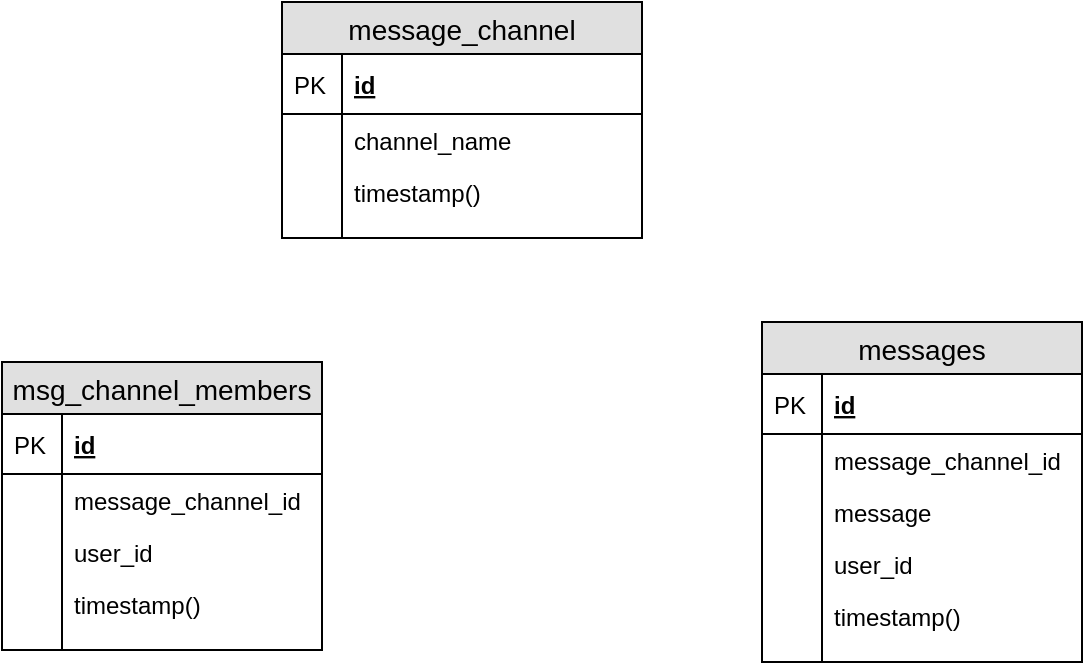 <mxfile version="12.1.9" pages="1"><diagram id="lGYQ1x60D2F4oDiDOeA4" name="Page-1"><mxGraphModel dx="854" dy="506" grid="1" gridSize="10" guides="1" tooltips="1" connect="1" arrows="1" fold="1" page="1" pageScale="1" pageWidth="850" pageHeight="1100" math="0" shadow="0"><root><mxCell id="0"/><mxCell id="1" parent="0"/><mxCell id="-0Njc3VxRMjv22hRahcv-2" value="message_channel" style="swimlane;fontStyle=0;childLayout=stackLayout;horizontal=1;startSize=26;fillColor=#e0e0e0;horizontalStack=0;resizeParent=1;resizeParentMax=0;resizeLast=0;collapsible=1;marginBottom=0;swimlaneFillColor=#ffffff;align=center;fontSize=14;" vertex="1" parent="1"><mxGeometry x="250" y="170" width="180" height="118" as="geometry"/></mxCell><mxCell id="-0Njc3VxRMjv22hRahcv-3" value="id" style="shape=partialRectangle;top=0;left=0;right=0;bottom=1;align=left;verticalAlign=middle;fillColor=none;spacingLeft=34;spacingRight=4;overflow=hidden;rotatable=0;points=[[0,0.5],[1,0.5]];portConstraint=eastwest;dropTarget=0;fontStyle=5;fontSize=12;" vertex="1" parent="-0Njc3VxRMjv22hRahcv-2"><mxGeometry y="26" width="180" height="30" as="geometry"/></mxCell><mxCell id="-0Njc3VxRMjv22hRahcv-4" value="PK" style="shape=partialRectangle;top=0;left=0;bottom=0;fillColor=none;align=left;verticalAlign=middle;spacingLeft=4;spacingRight=4;overflow=hidden;rotatable=0;points=[];portConstraint=eastwest;part=1;fontSize=12;" vertex="1" connectable="0" parent="-0Njc3VxRMjv22hRahcv-3"><mxGeometry width="30" height="30" as="geometry"/></mxCell><mxCell id="-0Njc3VxRMjv22hRahcv-5" value="channel_name" style="shape=partialRectangle;top=0;left=0;right=0;bottom=0;align=left;verticalAlign=top;fillColor=none;spacingLeft=34;spacingRight=4;overflow=hidden;rotatable=0;points=[[0,0.5],[1,0.5]];portConstraint=eastwest;dropTarget=0;fontSize=12;" vertex="1" parent="-0Njc3VxRMjv22hRahcv-2"><mxGeometry y="56" width="180" height="26" as="geometry"/></mxCell><mxCell id="-0Njc3VxRMjv22hRahcv-6" value="" style="shape=partialRectangle;top=0;left=0;bottom=0;fillColor=none;align=left;verticalAlign=top;spacingLeft=4;spacingRight=4;overflow=hidden;rotatable=0;points=[];portConstraint=eastwest;part=1;fontSize=12;" vertex="1" connectable="0" parent="-0Njc3VxRMjv22hRahcv-5"><mxGeometry width="30" height="26" as="geometry"/></mxCell><mxCell id="-0Njc3VxRMjv22hRahcv-7" value="timestamp()" style="shape=partialRectangle;top=0;left=0;right=0;bottom=0;align=left;verticalAlign=top;fillColor=none;spacingLeft=34;spacingRight=4;overflow=hidden;rotatable=0;points=[[0,0.5],[1,0.5]];portConstraint=eastwest;dropTarget=0;fontSize=12;" vertex="1" parent="-0Njc3VxRMjv22hRahcv-2"><mxGeometry y="82" width="180" height="26" as="geometry"/></mxCell><mxCell id="-0Njc3VxRMjv22hRahcv-8" value="" style="shape=partialRectangle;top=0;left=0;bottom=0;fillColor=none;align=left;verticalAlign=top;spacingLeft=4;spacingRight=4;overflow=hidden;rotatable=0;points=[];portConstraint=eastwest;part=1;fontSize=12;" vertex="1" connectable="0" parent="-0Njc3VxRMjv22hRahcv-7"><mxGeometry width="30" height="26" as="geometry"/></mxCell><mxCell id="-0Njc3VxRMjv22hRahcv-11" value="" style="shape=partialRectangle;top=0;left=0;right=0;bottom=0;align=left;verticalAlign=top;fillColor=none;spacingLeft=34;spacingRight=4;overflow=hidden;rotatable=0;points=[[0,0.5],[1,0.5]];portConstraint=eastwest;dropTarget=0;fontSize=12;" vertex="1" parent="-0Njc3VxRMjv22hRahcv-2"><mxGeometry y="108" width="180" height="10" as="geometry"/></mxCell><mxCell id="-0Njc3VxRMjv22hRahcv-12" value="" style="shape=partialRectangle;top=0;left=0;bottom=0;fillColor=none;align=left;verticalAlign=top;spacingLeft=4;spacingRight=4;overflow=hidden;rotatable=0;points=[];portConstraint=eastwest;part=1;fontSize=12;" vertex="1" connectable="0" parent="-0Njc3VxRMjv22hRahcv-11"><mxGeometry width="30" height="10" as="geometry"/></mxCell><mxCell id="-0Njc3VxRMjv22hRahcv-22" value="msg_channel_members" style="swimlane;fontStyle=0;childLayout=stackLayout;horizontal=1;startSize=26;fillColor=#e0e0e0;horizontalStack=0;resizeParent=1;resizeParentMax=0;resizeLast=0;collapsible=1;marginBottom=0;swimlaneFillColor=#ffffff;align=center;fontSize=14;" vertex="1" parent="1"><mxGeometry x="110" y="350" width="160" height="144" as="geometry"/></mxCell><mxCell id="-0Njc3VxRMjv22hRahcv-23" value="id" style="shape=partialRectangle;top=0;left=0;right=0;bottom=1;align=left;verticalAlign=middle;fillColor=none;spacingLeft=34;spacingRight=4;overflow=hidden;rotatable=0;points=[[0,0.5],[1,0.5]];portConstraint=eastwest;dropTarget=0;fontStyle=5;fontSize=12;" vertex="1" parent="-0Njc3VxRMjv22hRahcv-22"><mxGeometry y="26" width="160" height="30" as="geometry"/></mxCell><mxCell id="-0Njc3VxRMjv22hRahcv-24" value="PK" style="shape=partialRectangle;top=0;left=0;bottom=0;fillColor=none;align=left;verticalAlign=middle;spacingLeft=4;spacingRight=4;overflow=hidden;rotatable=0;points=[];portConstraint=eastwest;part=1;fontSize=12;" vertex="1" connectable="0" parent="-0Njc3VxRMjv22hRahcv-23"><mxGeometry width="30" height="30" as="geometry"/></mxCell><mxCell id="-0Njc3VxRMjv22hRahcv-25" value="message_channel_id" style="shape=partialRectangle;top=0;left=0;right=0;bottom=0;align=left;verticalAlign=top;fillColor=none;spacingLeft=34;spacingRight=4;overflow=hidden;rotatable=0;points=[[0,0.5],[1,0.5]];portConstraint=eastwest;dropTarget=0;fontSize=12;" vertex="1" parent="-0Njc3VxRMjv22hRahcv-22"><mxGeometry y="56" width="160" height="26" as="geometry"/></mxCell><mxCell id="-0Njc3VxRMjv22hRahcv-26" value="" style="shape=partialRectangle;top=0;left=0;bottom=0;fillColor=none;align=left;verticalAlign=top;spacingLeft=4;spacingRight=4;overflow=hidden;rotatable=0;points=[];portConstraint=eastwest;part=1;fontSize=12;" vertex="1" connectable="0" parent="-0Njc3VxRMjv22hRahcv-25"><mxGeometry width="30" height="26" as="geometry"/></mxCell><mxCell id="-0Njc3VxRMjv22hRahcv-27" value="user_id" style="shape=partialRectangle;top=0;left=0;right=0;bottom=0;align=left;verticalAlign=top;fillColor=none;spacingLeft=34;spacingRight=4;overflow=hidden;rotatable=0;points=[[0,0.5],[1,0.5]];portConstraint=eastwest;dropTarget=0;fontSize=12;" vertex="1" parent="-0Njc3VxRMjv22hRahcv-22"><mxGeometry y="82" width="160" height="26" as="geometry"/></mxCell><mxCell id="-0Njc3VxRMjv22hRahcv-28" value="" style="shape=partialRectangle;top=0;left=0;bottom=0;fillColor=none;align=left;verticalAlign=top;spacingLeft=4;spacingRight=4;overflow=hidden;rotatable=0;points=[];portConstraint=eastwest;part=1;fontSize=12;" vertex="1" connectable="0" parent="-0Njc3VxRMjv22hRahcv-27"><mxGeometry width="30" height="26" as="geometry"/></mxCell><mxCell id="-0Njc3VxRMjv22hRahcv-29" value="timestamp()" style="shape=partialRectangle;top=0;left=0;right=0;bottom=0;align=left;verticalAlign=top;fillColor=none;spacingLeft=34;spacingRight=4;overflow=hidden;rotatable=0;points=[[0,0.5],[1,0.5]];portConstraint=eastwest;dropTarget=0;fontSize=12;" vertex="1" parent="-0Njc3VxRMjv22hRahcv-22"><mxGeometry y="108" width="160" height="26" as="geometry"/></mxCell><mxCell id="-0Njc3VxRMjv22hRahcv-30" value="" style="shape=partialRectangle;top=0;left=0;bottom=0;fillColor=none;align=left;verticalAlign=top;spacingLeft=4;spacingRight=4;overflow=hidden;rotatable=0;points=[];portConstraint=eastwest;part=1;fontSize=12;" vertex="1" connectable="0" parent="-0Njc3VxRMjv22hRahcv-29"><mxGeometry width="30" height="26" as="geometry"/></mxCell><mxCell id="-0Njc3VxRMjv22hRahcv-31" value="" style="shape=partialRectangle;top=0;left=0;right=0;bottom=0;align=left;verticalAlign=top;fillColor=none;spacingLeft=34;spacingRight=4;overflow=hidden;rotatable=0;points=[[0,0.5],[1,0.5]];portConstraint=eastwest;dropTarget=0;fontSize=12;" vertex="1" parent="-0Njc3VxRMjv22hRahcv-22"><mxGeometry y="134" width="160" height="10" as="geometry"/></mxCell><mxCell id="-0Njc3VxRMjv22hRahcv-32" value="" style="shape=partialRectangle;top=0;left=0;bottom=0;fillColor=none;align=left;verticalAlign=top;spacingLeft=4;spacingRight=4;overflow=hidden;rotatable=0;points=[];portConstraint=eastwest;part=1;fontSize=12;" vertex="1" connectable="0" parent="-0Njc3VxRMjv22hRahcv-31"><mxGeometry width="30" height="10" as="geometry"/></mxCell><mxCell id="-0Njc3VxRMjv22hRahcv-33" value="messages" style="swimlane;fontStyle=0;childLayout=stackLayout;horizontal=1;startSize=26;fillColor=#e0e0e0;horizontalStack=0;resizeParent=1;resizeParentMax=0;resizeLast=0;collapsible=1;marginBottom=0;swimlaneFillColor=#ffffff;align=center;fontSize=14;" vertex="1" parent="1"><mxGeometry x="490" y="330" width="160" height="170" as="geometry"/></mxCell><mxCell id="-0Njc3VxRMjv22hRahcv-34" value="id" style="shape=partialRectangle;top=0;left=0;right=0;bottom=1;align=left;verticalAlign=middle;fillColor=none;spacingLeft=34;spacingRight=4;overflow=hidden;rotatable=0;points=[[0,0.5],[1,0.5]];portConstraint=eastwest;dropTarget=0;fontStyle=5;fontSize=12;" vertex="1" parent="-0Njc3VxRMjv22hRahcv-33"><mxGeometry y="26" width="160" height="30" as="geometry"/></mxCell><mxCell id="-0Njc3VxRMjv22hRahcv-35" value="PK" style="shape=partialRectangle;top=0;left=0;bottom=0;fillColor=none;align=left;verticalAlign=middle;spacingLeft=4;spacingRight=4;overflow=hidden;rotatable=0;points=[];portConstraint=eastwest;part=1;fontSize=12;" vertex="1" connectable="0" parent="-0Njc3VxRMjv22hRahcv-34"><mxGeometry width="30" height="30" as="geometry"/></mxCell><mxCell id="-0Njc3VxRMjv22hRahcv-36" value="message_channel_id" style="shape=partialRectangle;top=0;left=0;right=0;bottom=0;align=left;verticalAlign=top;fillColor=none;spacingLeft=34;spacingRight=4;overflow=hidden;rotatable=0;points=[[0,0.5],[1,0.5]];portConstraint=eastwest;dropTarget=0;fontSize=12;" vertex="1" parent="-0Njc3VxRMjv22hRahcv-33"><mxGeometry y="56" width="160" height="26" as="geometry"/></mxCell><mxCell id="-0Njc3VxRMjv22hRahcv-37" value="" style="shape=partialRectangle;top=0;left=0;bottom=0;fillColor=none;align=left;verticalAlign=top;spacingLeft=4;spacingRight=4;overflow=hidden;rotatable=0;points=[];portConstraint=eastwest;part=1;fontSize=12;" vertex="1" connectable="0" parent="-0Njc3VxRMjv22hRahcv-36"><mxGeometry width="30" height="26" as="geometry"/></mxCell><mxCell id="-0Njc3VxRMjv22hRahcv-38" value="message" style="shape=partialRectangle;top=0;left=0;right=0;bottom=0;align=left;verticalAlign=top;fillColor=none;spacingLeft=34;spacingRight=4;overflow=hidden;rotatable=0;points=[[0,0.5],[1,0.5]];portConstraint=eastwest;dropTarget=0;fontSize=12;" vertex="1" parent="-0Njc3VxRMjv22hRahcv-33"><mxGeometry y="82" width="160" height="26" as="geometry"/></mxCell><mxCell id="-0Njc3VxRMjv22hRahcv-39" value="" style="shape=partialRectangle;top=0;left=0;bottom=0;fillColor=none;align=left;verticalAlign=top;spacingLeft=4;spacingRight=4;overflow=hidden;rotatable=0;points=[];portConstraint=eastwest;part=1;fontSize=12;" vertex="1" connectable="0" parent="-0Njc3VxRMjv22hRahcv-38"><mxGeometry width="30" height="26" as="geometry"/></mxCell><mxCell id="-0Njc3VxRMjv22hRahcv-40" value="user_id" style="shape=partialRectangle;top=0;left=0;right=0;bottom=0;align=left;verticalAlign=top;fillColor=none;spacingLeft=34;spacingRight=4;overflow=hidden;rotatable=0;points=[[0,0.5],[1,0.5]];portConstraint=eastwest;dropTarget=0;fontSize=12;" vertex="1" parent="-0Njc3VxRMjv22hRahcv-33"><mxGeometry y="108" width="160" height="26" as="geometry"/></mxCell><mxCell id="-0Njc3VxRMjv22hRahcv-41" value="" style="shape=partialRectangle;top=0;left=0;bottom=0;fillColor=none;align=left;verticalAlign=top;spacingLeft=4;spacingRight=4;overflow=hidden;rotatable=0;points=[];portConstraint=eastwest;part=1;fontSize=12;" vertex="1" connectable="0" parent="-0Njc3VxRMjv22hRahcv-40"><mxGeometry width="30" height="26" as="geometry"/></mxCell><mxCell id="-0Njc3VxRMjv22hRahcv-44" value="timestamp()" style="shape=partialRectangle;top=0;left=0;right=0;bottom=0;align=left;verticalAlign=top;fillColor=none;spacingLeft=34;spacingRight=4;overflow=hidden;rotatable=0;points=[[0,0.5],[1,0.5]];portConstraint=eastwest;dropTarget=0;fontSize=12;" vertex="1" parent="-0Njc3VxRMjv22hRahcv-33"><mxGeometry y="134" width="160" height="26" as="geometry"/></mxCell><mxCell id="-0Njc3VxRMjv22hRahcv-45" value="" style="shape=partialRectangle;top=0;left=0;bottom=0;fillColor=none;align=left;verticalAlign=top;spacingLeft=4;spacingRight=4;overflow=hidden;rotatable=0;points=[];portConstraint=eastwest;part=1;fontSize=12;" vertex="1" connectable="0" parent="-0Njc3VxRMjv22hRahcv-44"><mxGeometry width="30" height="26" as="geometry"/></mxCell><mxCell id="-0Njc3VxRMjv22hRahcv-42" value="" style="shape=partialRectangle;top=0;left=0;right=0;bottom=0;align=left;verticalAlign=top;fillColor=none;spacingLeft=34;spacingRight=4;overflow=hidden;rotatable=0;points=[[0,0.5],[1,0.5]];portConstraint=eastwest;dropTarget=0;fontSize=12;" vertex="1" parent="-0Njc3VxRMjv22hRahcv-33"><mxGeometry y="160" width="160" height="10" as="geometry"/></mxCell><mxCell id="-0Njc3VxRMjv22hRahcv-43" value="" style="shape=partialRectangle;top=0;left=0;bottom=0;fillColor=none;align=left;verticalAlign=top;spacingLeft=4;spacingRight=4;overflow=hidden;rotatable=0;points=[];portConstraint=eastwest;part=1;fontSize=12;" vertex="1" connectable="0" parent="-0Njc3VxRMjv22hRahcv-42"><mxGeometry width="30" height="10" as="geometry"/></mxCell></root></mxGraphModel></diagram></mxfile>